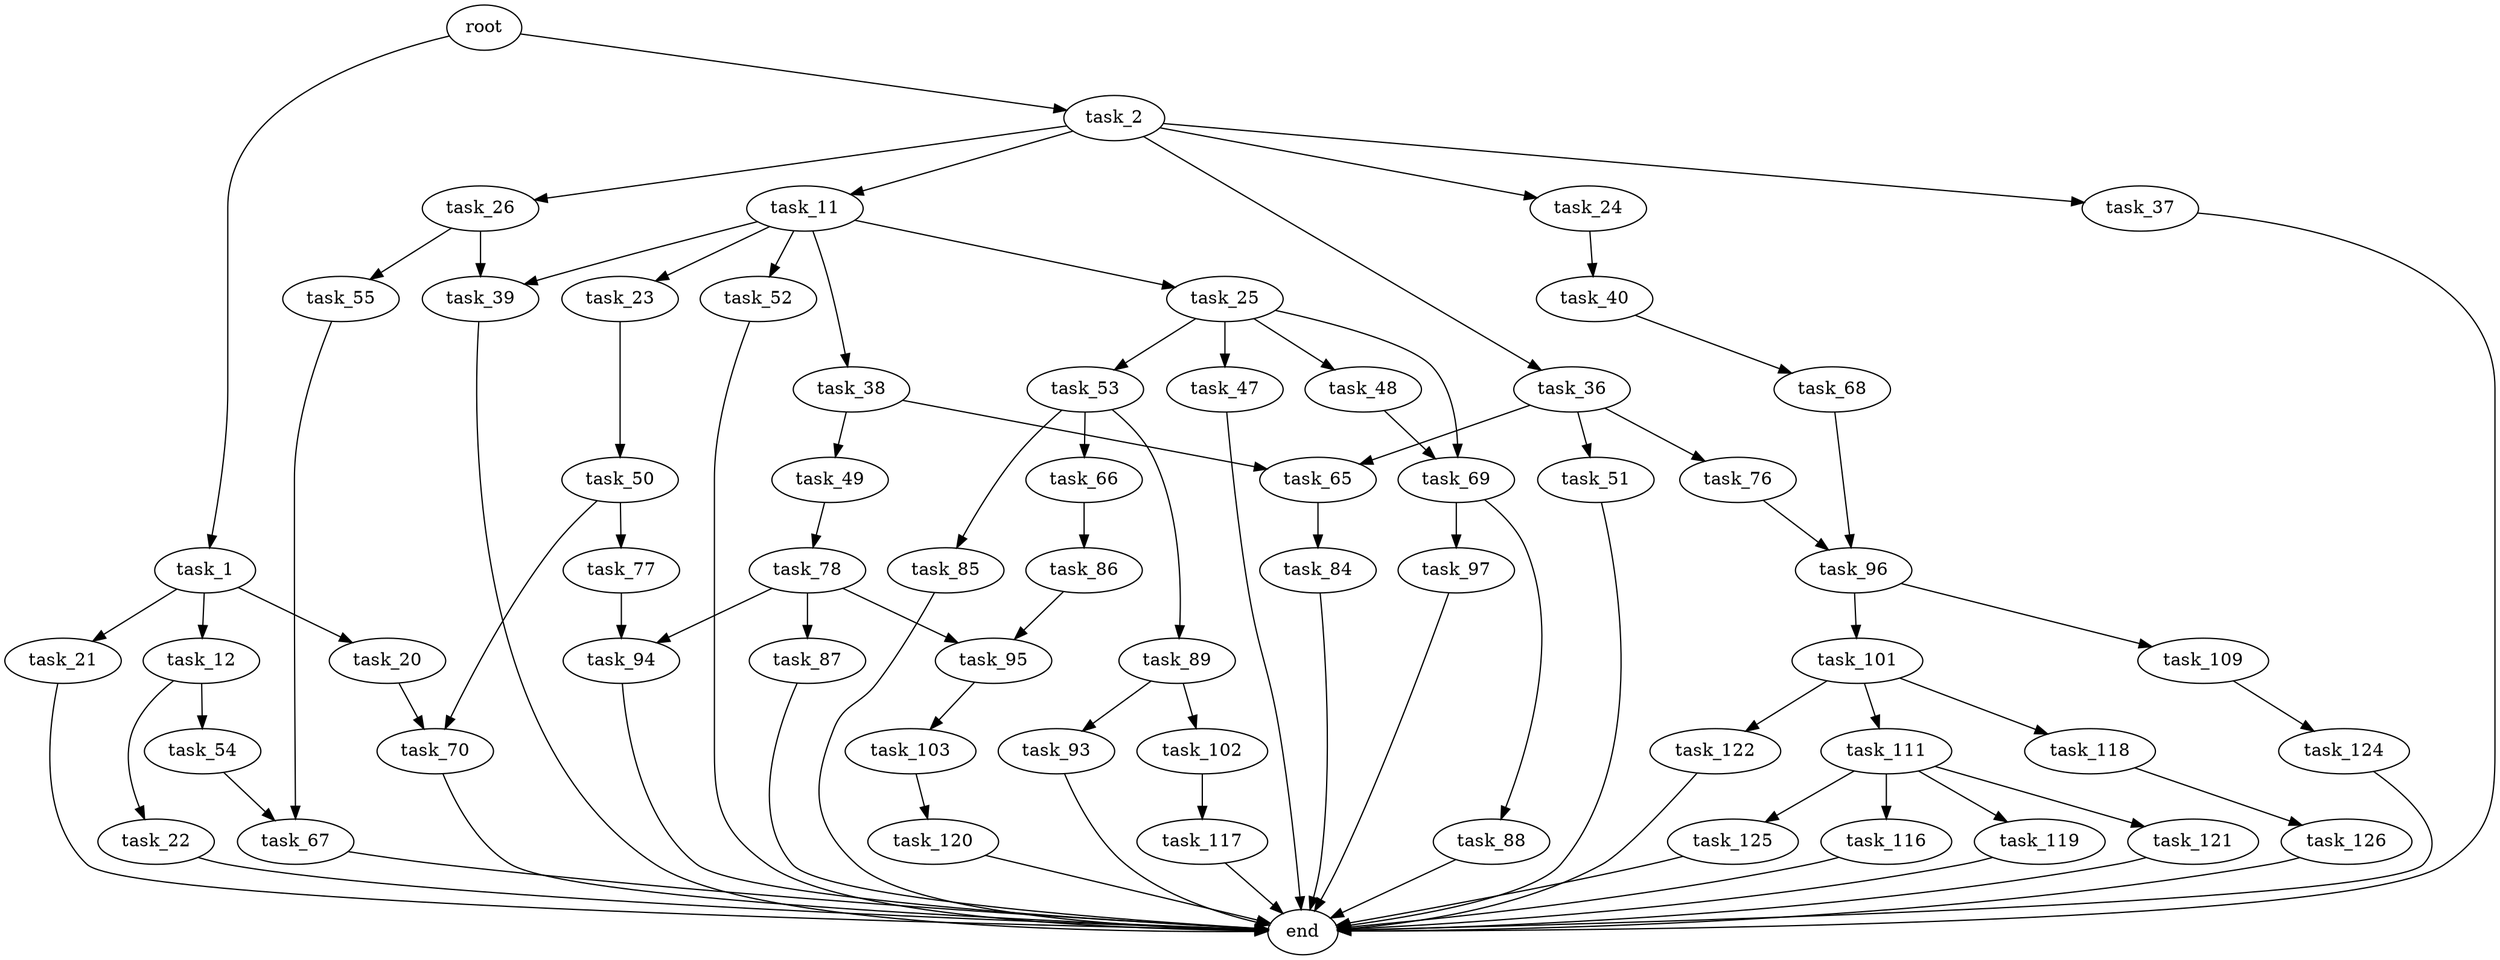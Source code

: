 digraph G {
  root [size="0.000000"];
  task_1 [size="1409479810.000000"];
  task_2 [size="368293445632.000000"];
  task_12 [size="34408624718.000000"];
  task_20 [size="549755813888.000000"];
  task_21 [size="24581196788.000000"];
  task_11 [size="134217728000.000000"];
  task_24 [size="28991029248.000000"];
  task_26 [size="42949783697.000000"];
  task_36 [size="95551815153.000000"];
  task_37 [size="1799982626.000000"];
  task_23 [size="620945467850.000000"];
  task_25 [size="1707942822.000000"];
  task_38 [size="8589934592.000000"];
  task_39 [size="20140933626.000000"];
  task_52 [size="10230979715.000000"];
  task_22 [size="134217728000.000000"];
  task_54 [size="28991029248.000000"];
  task_70 [size="17269677147.000000"];
  end [size="0.000000"];
  task_50 [size="132919888268.000000"];
  task_40 [size="290002337231.000000"];
  task_47 [size="106915279375.000000"];
  task_48 [size="697670324105.000000"];
  task_53 [size="35236522815.000000"];
  task_69 [size="4298748297.000000"];
  task_55 [size="523487043736.000000"];
  task_51 [size="231928233984.000000"];
  task_65 [size="298429714232.000000"];
  task_76 [size="4277397215.000000"];
  task_49 [size="641254755522.000000"];
  task_68 [size="549755813888.000000"];
  task_78 [size="135886161905.000000"];
  task_77 [size="16697307106.000000"];
  task_66 [size="368293445632.000000"];
  task_85 [size="13731237476.000000"];
  task_89 [size="5191399162.000000"];
  task_67 [size="52899729888.000000"];
  task_84 [size="8589934592.000000"];
  task_86 [size="368293445632.000000"];
  task_96 [size="28991029248.000000"];
  task_88 [size="1392792817128.000000"];
  task_97 [size="3105828520.000000"];
  task_94 [size="28540236585.000000"];
  task_87 [size="4579207890.000000"];
  task_95 [size="368293445632.000000"];
  task_93 [size="134217728000.000000"];
  task_102 [size="1073741824000.000000"];
  task_103 [size="2455778736.000000"];
  task_101 [size="388809671477.000000"];
  task_109 [size="134217728000.000000"];
  task_111 [size="782757789696.000000"];
  task_118 [size="1250876883852.000000"];
  task_122 [size="363902551844.000000"];
  task_117 [size="68719476736.000000"];
  task_120 [size="22034567551.000000"];
  task_124 [size="73921662649.000000"];
  task_116 [size="8589934592.000000"];
  task_119 [size="578592146238.000000"];
  task_121 [size="14588753897.000000"];
  task_125 [size="134217728000.000000"];
  task_126 [size="134217728000.000000"];

  root -> task_1 [size="1.000000"];
  root -> task_2 [size="1.000000"];
  task_1 -> task_12 [size="134217728.000000"];
  task_1 -> task_20 [size="134217728.000000"];
  task_1 -> task_21 [size="134217728.000000"];
  task_2 -> task_11 [size="411041792.000000"];
  task_2 -> task_24 [size="411041792.000000"];
  task_2 -> task_26 [size="411041792.000000"];
  task_2 -> task_36 [size="411041792.000000"];
  task_2 -> task_37 [size="411041792.000000"];
  task_12 -> task_22 [size="33554432.000000"];
  task_12 -> task_54 [size="33554432.000000"];
  task_20 -> task_70 [size="536870912.000000"];
  task_21 -> end [size="1.000000"];
  task_11 -> task_23 [size="209715200.000000"];
  task_11 -> task_25 [size="209715200.000000"];
  task_11 -> task_38 [size="209715200.000000"];
  task_11 -> task_39 [size="209715200.000000"];
  task_11 -> task_52 [size="209715200.000000"];
  task_24 -> task_40 [size="75497472.000000"];
  task_26 -> task_39 [size="838860800.000000"];
  task_26 -> task_55 [size="838860800.000000"];
  task_36 -> task_51 [size="209715200.000000"];
  task_36 -> task_65 [size="209715200.000000"];
  task_36 -> task_76 [size="209715200.000000"];
  task_37 -> end [size="1.000000"];
  task_23 -> task_50 [size="838860800.000000"];
  task_25 -> task_47 [size="33554432.000000"];
  task_25 -> task_48 [size="33554432.000000"];
  task_25 -> task_53 [size="33554432.000000"];
  task_25 -> task_69 [size="33554432.000000"];
  task_38 -> task_49 [size="33554432.000000"];
  task_38 -> task_65 [size="33554432.000000"];
  task_39 -> end [size="1.000000"];
  task_52 -> end [size="1.000000"];
  task_22 -> end [size="1.000000"];
  task_54 -> task_67 [size="75497472.000000"];
  task_70 -> end [size="1.000000"];
  task_50 -> task_70 [size="209715200.000000"];
  task_50 -> task_77 [size="209715200.000000"];
  task_40 -> task_68 [size="301989888.000000"];
  task_47 -> end [size="1.000000"];
  task_48 -> task_69 [size="679477248.000000"];
  task_53 -> task_66 [size="679477248.000000"];
  task_53 -> task_85 [size="679477248.000000"];
  task_53 -> task_89 [size="679477248.000000"];
  task_69 -> task_88 [size="75497472.000000"];
  task_69 -> task_97 [size="75497472.000000"];
  task_55 -> task_67 [size="411041792.000000"];
  task_51 -> end [size="1.000000"];
  task_65 -> task_84 [size="536870912.000000"];
  task_76 -> task_96 [size="75497472.000000"];
  task_49 -> task_78 [size="411041792.000000"];
  task_68 -> task_96 [size="536870912.000000"];
  task_78 -> task_87 [size="411041792.000000"];
  task_78 -> task_94 [size="411041792.000000"];
  task_78 -> task_95 [size="411041792.000000"];
  task_77 -> task_94 [size="679477248.000000"];
  task_66 -> task_86 [size="411041792.000000"];
  task_85 -> end [size="1.000000"];
  task_89 -> task_93 [size="209715200.000000"];
  task_89 -> task_102 [size="209715200.000000"];
  task_67 -> end [size="1.000000"];
  task_84 -> end [size="1.000000"];
  task_86 -> task_95 [size="411041792.000000"];
  task_96 -> task_101 [size="75497472.000000"];
  task_96 -> task_109 [size="75497472.000000"];
  task_88 -> end [size="1.000000"];
  task_97 -> end [size="1.000000"];
  task_94 -> end [size="1.000000"];
  task_87 -> end [size="1.000000"];
  task_95 -> task_103 [size="411041792.000000"];
  task_93 -> end [size="1.000000"];
  task_102 -> task_117 [size="838860800.000000"];
  task_103 -> task_120 [size="134217728.000000"];
  task_101 -> task_111 [size="411041792.000000"];
  task_101 -> task_118 [size="411041792.000000"];
  task_101 -> task_122 [size="411041792.000000"];
  task_109 -> task_124 [size="209715200.000000"];
  task_111 -> task_116 [size="679477248.000000"];
  task_111 -> task_119 [size="679477248.000000"];
  task_111 -> task_121 [size="679477248.000000"];
  task_111 -> task_125 [size="679477248.000000"];
  task_118 -> task_126 [size="838860800.000000"];
  task_122 -> end [size="1.000000"];
  task_117 -> end [size="1.000000"];
  task_120 -> end [size="1.000000"];
  task_124 -> end [size="1.000000"];
  task_116 -> end [size="1.000000"];
  task_119 -> end [size="1.000000"];
  task_121 -> end [size="1.000000"];
  task_125 -> end [size="1.000000"];
  task_126 -> end [size="1.000000"];
}
